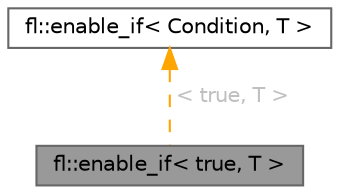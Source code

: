digraph "fl::enable_if&lt; true, T &gt;"
{
 // LATEX_PDF_SIZE
  bgcolor="transparent";
  edge [fontname=Helvetica,fontsize=10,labelfontname=Helvetica,labelfontsize=10];
  node [fontname=Helvetica,fontsize=10,shape=box,height=0.2,width=0.4];
  Node1 [id="Node000001",label="fl::enable_if\< true, T \>",height=0.2,width=0.4,color="gray40", fillcolor="grey60", style="filled", fontcolor="black",tooltip=" "];
  Node2 -> Node1 [id="edge1_Node000001_Node000002",dir="back",color="orange",style="dashed",tooltip=" ",label=" \< true, T \>",fontcolor="grey" ];
  Node2 [id="Node000002",label="fl::enable_if\< Condition, T \>",height=0.2,width=0.4,color="gray40", fillcolor="white", style="filled",URL="$d4/d36/namespacefl.html#d5/d67/structfl_1_1enable__if",tooltip=" "];
}
